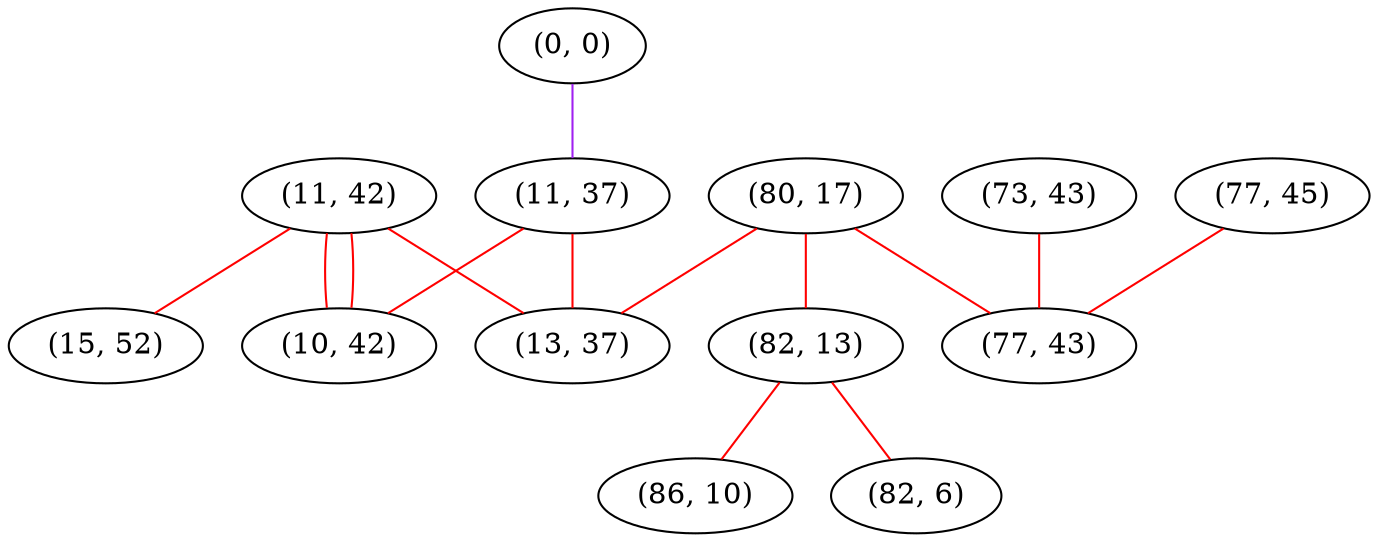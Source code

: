 graph "" {
"(80, 17)";
"(11, 42)";
"(0, 0)";
"(77, 45)";
"(11, 37)";
"(15, 52)";
"(10, 42)";
"(13, 37)";
"(82, 13)";
"(73, 43)";
"(86, 10)";
"(82, 6)";
"(77, 43)";
"(80, 17)" -- "(82, 13)"  [color=red, key=0, weight=1];
"(80, 17)" -- "(13, 37)"  [color=red, key=0, weight=1];
"(80, 17)" -- "(77, 43)"  [color=red, key=0, weight=1];
"(11, 42)" -- "(15, 52)"  [color=red, key=0, weight=1];
"(11, 42)" -- "(13, 37)"  [color=red, key=0, weight=1];
"(11, 42)" -- "(10, 42)"  [color=red, key=0, weight=1];
"(11, 42)" -- "(10, 42)"  [color=red, key=1, weight=1];
"(0, 0)" -- "(11, 37)"  [color=purple, key=0, weight=4];
"(77, 45)" -- "(77, 43)"  [color=red, key=0, weight=1];
"(11, 37)" -- "(13, 37)"  [color=red, key=0, weight=1];
"(11, 37)" -- "(10, 42)"  [color=red, key=0, weight=1];
"(82, 13)" -- "(86, 10)"  [color=red, key=0, weight=1];
"(82, 13)" -- "(82, 6)"  [color=red, key=0, weight=1];
"(73, 43)" -- "(77, 43)"  [color=red, key=0, weight=1];
}
